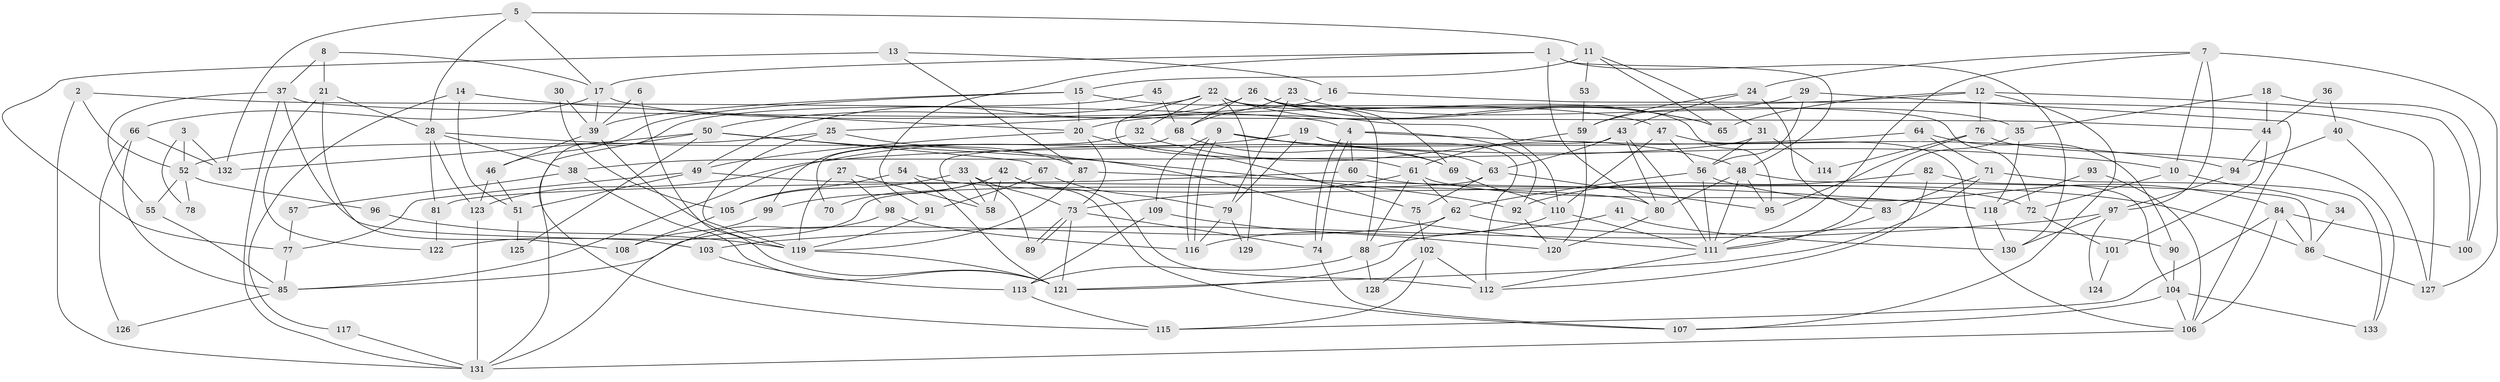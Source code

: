 // coarse degree distribution, {8: 0.05970149253731343, 6: 0.14925373134328357, 5: 0.22388059701492538, 3: 0.1044776119402985, 10: 0.05970149253731343, 7: 0.08955223880597014, 4: 0.23880597014925373, 2: 0.04477611940298507, 9: 0.029850746268656716}
// Generated by graph-tools (version 1.1) at 2025/37/03/04/25 23:37:04]
// undirected, 133 vertices, 266 edges
graph export_dot {
  node [color=gray90,style=filled];
  1;
  2;
  3;
  4;
  5;
  6;
  7;
  8;
  9;
  10;
  11;
  12;
  13;
  14;
  15;
  16;
  17;
  18;
  19;
  20;
  21;
  22;
  23;
  24;
  25;
  26;
  27;
  28;
  29;
  30;
  31;
  32;
  33;
  34;
  35;
  36;
  37;
  38;
  39;
  40;
  41;
  42;
  43;
  44;
  45;
  46;
  47;
  48;
  49;
  50;
  51;
  52;
  53;
  54;
  55;
  56;
  57;
  58;
  59;
  60;
  61;
  62;
  63;
  64;
  65;
  66;
  67;
  68;
  69;
  70;
  71;
  72;
  73;
  74;
  75;
  76;
  77;
  78;
  79;
  80;
  81;
  82;
  83;
  84;
  85;
  86;
  87;
  88;
  89;
  90;
  91;
  92;
  93;
  94;
  95;
  96;
  97;
  98;
  99;
  100;
  101;
  102;
  103;
  104;
  105;
  106;
  107;
  108;
  109;
  110;
  111;
  112;
  113;
  114;
  115;
  116;
  117;
  118;
  119;
  120;
  121;
  122;
  123;
  124;
  125;
  126;
  127;
  128;
  129;
  130;
  131;
  132;
  133;
  1 -- 48;
  1 -- 17;
  1 -- 80;
  1 -- 91;
  1 -- 130;
  2 -- 131;
  2 -- 52;
  2 -- 4;
  3 -- 52;
  3 -- 132;
  3 -- 78;
  4 -- 74;
  4 -- 74;
  4 -- 60;
  4 -- 92;
  4 -- 94;
  5 -- 17;
  5 -- 28;
  5 -- 11;
  5 -- 132;
  6 -- 121;
  6 -- 39;
  7 -- 97;
  7 -- 111;
  7 -- 10;
  7 -- 24;
  7 -- 127;
  8 -- 37;
  8 -- 21;
  8 -- 17;
  9 -- 69;
  9 -- 116;
  9 -- 116;
  9 -- 10;
  9 -- 109;
  10 -- 34;
  10 -- 72;
  11 -- 15;
  11 -- 31;
  11 -- 53;
  11 -- 65;
  12 -- 65;
  12 -- 20;
  12 -- 76;
  12 -- 100;
  12 -- 107;
  13 -- 16;
  13 -- 77;
  13 -- 87;
  14 -- 51;
  14 -- 20;
  14 -- 117;
  15 -- 47;
  15 -- 20;
  15 -- 39;
  15 -- 46;
  16 -- 25;
  16 -- 127;
  17 -- 110;
  17 -- 39;
  17 -- 66;
  18 -- 35;
  18 -- 100;
  18 -- 44;
  19 -- 85;
  19 -- 63;
  19 -- 79;
  19 -- 112;
  20 -- 73;
  20 -- 75;
  20 -- 49;
  21 -- 122;
  21 -- 28;
  21 -- 108;
  22 -- 95;
  22 -- 61;
  22 -- 32;
  22 -- 50;
  22 -- 65;
  22 -- 88;
  22 -- 129;
  23 -- 35;
  23 -- 79;
  23 -- 68;
  24 -- 59;
  24 -- 43;
  24 -- 83;
  25 -- 119;
  25 -- 87;
  25 -- 52;
  26 -- 49;
  26 -- 65;
  26 -- 68;
  26 -- 69;
  26 -- 72;
  27 -- 119;
  27 -- 58;
  27 -- 98;
  28 -- 38;
  28 -- 111;
  28 -- 81;
  28 -- 123;
  29 -- 56;
  29 -- 106;
  29 -- 59;
  30 -- 105;
  30 -- 39;
  31 -- 56;
  31 -- 38;
  31 -- 114;
  32 -- 48;
  32 -- 99;
  33 -- 73;
  33 -- 58;
  33 -- 89;
  33 -- 105;
  34 -- 86;
  35 -- 111;
  35 -- 118;
  36 -- 44;
  36 -- 40;
  37 -- 131;
  37 -- 44;
  37 -- 55;
  37 -- 103;
  38 -- 121;
  38 -- 57;
  39 -- 46;
  39 -- 119;
  40 -- 127;
  40 -- 94;
  41 -- 130;
  41 -- 88;
  42 -- 107;
  42 -- 112;
  42 -- 58;
  42 -- 70;
  42 -- 99;
  43 -- 80;
  43 -- 58;
  43 -- 63;
  43 -- 111;
  44 -- 94;
  44 -- 101;
  45 -- 68;
  45 -- 115;
  46 -- 51;
  46 -- 123;
  47 -- 106;
  47 -- 110;
  47 -- 56;
  48 -- 80;
  48 -- 111;
  48 -- 86;
  48 -- 95;
  49 -- 80;
  49 -- 51;
  49 -- 77;
  50 -- 131;
  50 -- 67;
  50 -- 92;
  50 -- 125;
  50 -- 132;
  51 -- 125;
  52 -- 55;
  52 -- 78;
  52 -- 96;
  53 -- 59;
  54 -- 86;
  54 -- 105;
  54 -- 121;
  55 -- 85;
  56 -- 111;
  56 -- 62;
  56 -- 84;
  57 -- 77;
  59 -- 61;
  59 -- 120;
  60 -- 72;
  60 -- 81;
  61 -- 73;
  61 -- 62;
  61 -- 88;
  61 -- 118;
  62 -- 121;
  62 -- 85;
  62 -- 90;
  63 -- 95;
  63 -- 75;
  63 -- 122;
  64 -- 71;
  64 -- 123;
  64 -- 90;
  66 -- 132;
  66 -- 85;
  66 -- 126;
  67 -- 91;
  67 -- 79;
  68 -- 69;
  68 -- 70;
  69 -- 110;
  71 -- 121;
  71 -- 83;
  71 -- 133;
  72 -- 101;
  73 -- 89;
  73 -- 89;
  73 -- 74;
  73 -- 121;
  74 -- 107;
  75 -- 102;
  76 -- 133;
  76 -- 95;
  76 -- 114;
  77 -- 85;
  79 -- 116;
  79 -- 129;
  80 -- 120;
  81 -- 122;
  82 -- 112;
  82 -- 92;
  82 -- 104;
  83 -- 111;
  84 -- 106;
  84 -- 86;
  84 -- 100;
  84 -- 115;
  85 -- 126;
  86 -- 127;
  87 -- 119;
  87 -- 118;
  88 -- 113;
  88 -- 128;
  90 -- 104;
  91 -- 119;
  92 -- 120;
  93 -- 106;
  93 -- 118;
  94 -- 97;
  96 -- 119;
  97 -- 130;
  97 -- 103;
  97 -- 124;
  98 -- 116;
  98 -- 131;
  99 -- 108;
  101 -- 124;
  102 -- 112;
  102 -- 115;
  102 -- 128;
  103 -- 113;
  104 -- 106;
  104 -- 107;
  104 -- 133;
  105 -- 108;
  106 -- 131;
  109 -- 120;
  109 -- 113;
  110 -- 116;
  110 -- 111;
  111 -- 112;
  113 -- 115;
  117 -- 131;
  118 -- 130;
  119 -- 121;
  123 -- 131;
}
